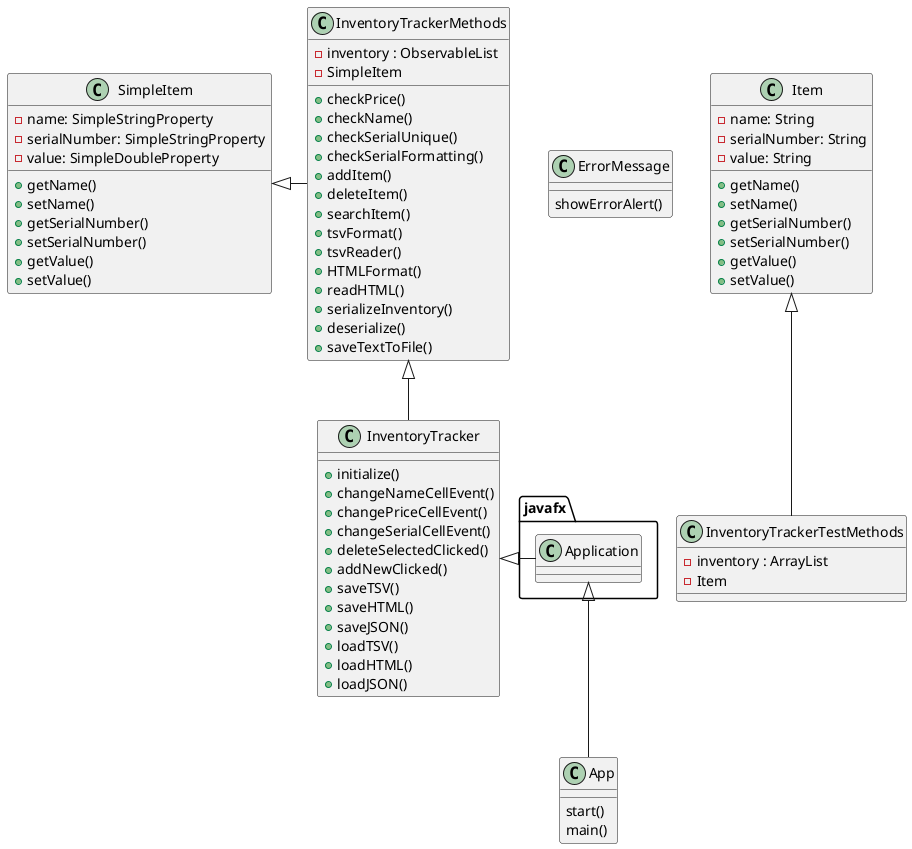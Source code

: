 @startuml
'https://plantuml.com/class-diagram

class App {
    start()
    main()
}

class ErrorMessage {
    showErrorAlert()
}

class InventoryTracker {
    + initialize()
    + changeNameCellEvent()
    + changePriceCellEvent()
    + changeSerialCellEvent()
    + deleteSelectedClicked()
    + addNewClicked()
    + saveTSV()
    + saveHTML()
    + saveJSON()
    + loadTSV()
    + loadHTML()
    +loadJSON()
}

class InventoryTrackerMethods {
    - inventory : ObservableList
    - SimpleItem
    + checkPrice()
    + checkName()
    + checkSerialUnique()
    + checkSerialFormatting()
    + addItem()
    + deleteItem()
    + searchItem()
    + tsvFormat()
    + tsvReader()
    + HTMLFormat()
    + readHTML()
    + serializeInventory()
    + deserialize()
    + saveTextToFile()
}

class InventoryTrackerTestMethods {
    - inventory : ArrayList
    - Item
}

class Item {
    - name: String
    - serialNumber: String
    - value: String

    + getName()
    + setName()
    + getSerialNumber()
    + setSerialNumber()
    + getValue()
    + setValue()
}

class SimpleItem {
    - name: SimpleStringProperty
    - serialNumber: SimpleStringProperty
    - value: SimpleDoubleProperty

    + getName()
    + setName()
    + getSerialNumber()
    + setSerialNumber()
    + getValue()
    + setValue()
}

javafx.Application <|-- App
SimpleItem <|- InventoryTrackerMethods
InventoryTrackerMethods <|-- InventoryTracker
Item <|-- InventoryTrackerTestMethods
InventoryTracker <|- javafx.Application
@enduml